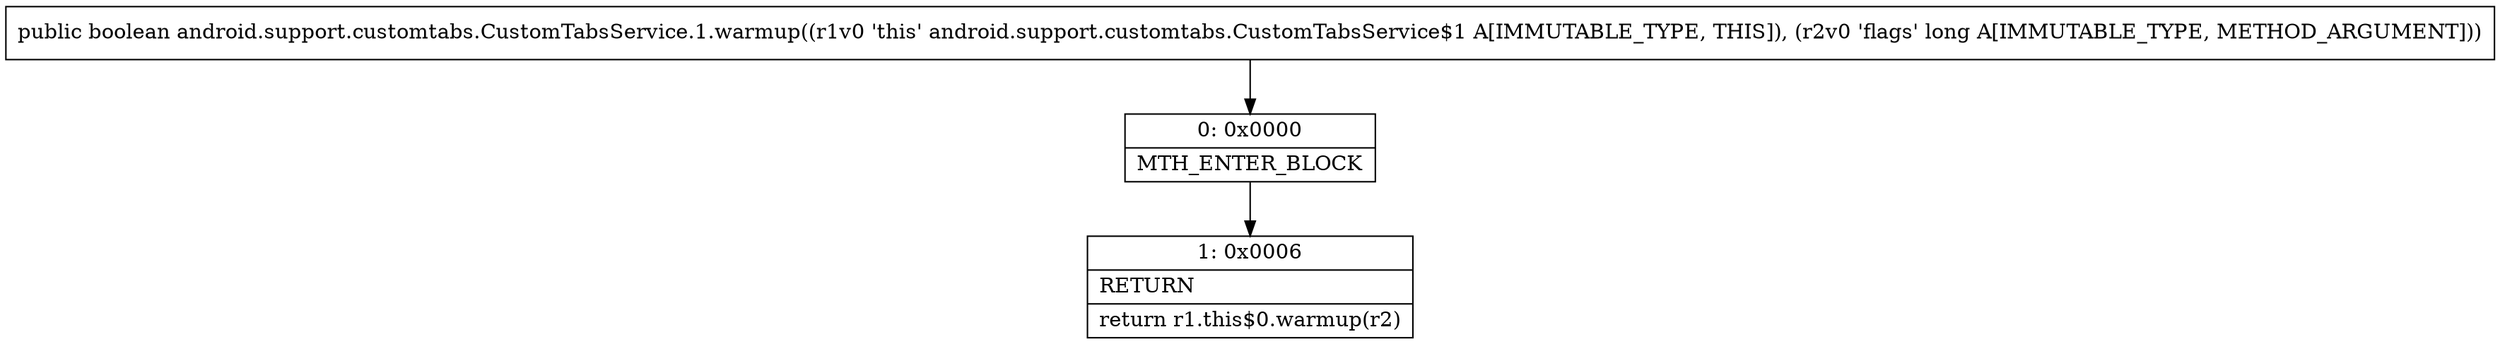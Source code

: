 digraph "CFG forandroid.support.customtabs.CustomTabsService.1.warmup(J)Z" {
Node_0 [shape=record,label="{0\:\ 0x0000|MTH_ENTER_BLOCK\l}"];
Node_1 [shape=record,label="{1\:\ 0x0006|RETURN\l|return r1.this$0.warmup(r2)\l}"];
MethodNode[shape=record,label="{public boolean android.support.customtabs.CustomTabsService.1.warmup((r1v0 'this' android.support.customtabs.CustomTabsService$1 A[IMMUTABLE_TYPE, THIS]), (r2v0 'flags' long A[IMMUTABLE_TYPE, METHOD_ARGUMENT])) }"];
MethodNode -> Node_0;
Node_0 -> Node_1;
}

